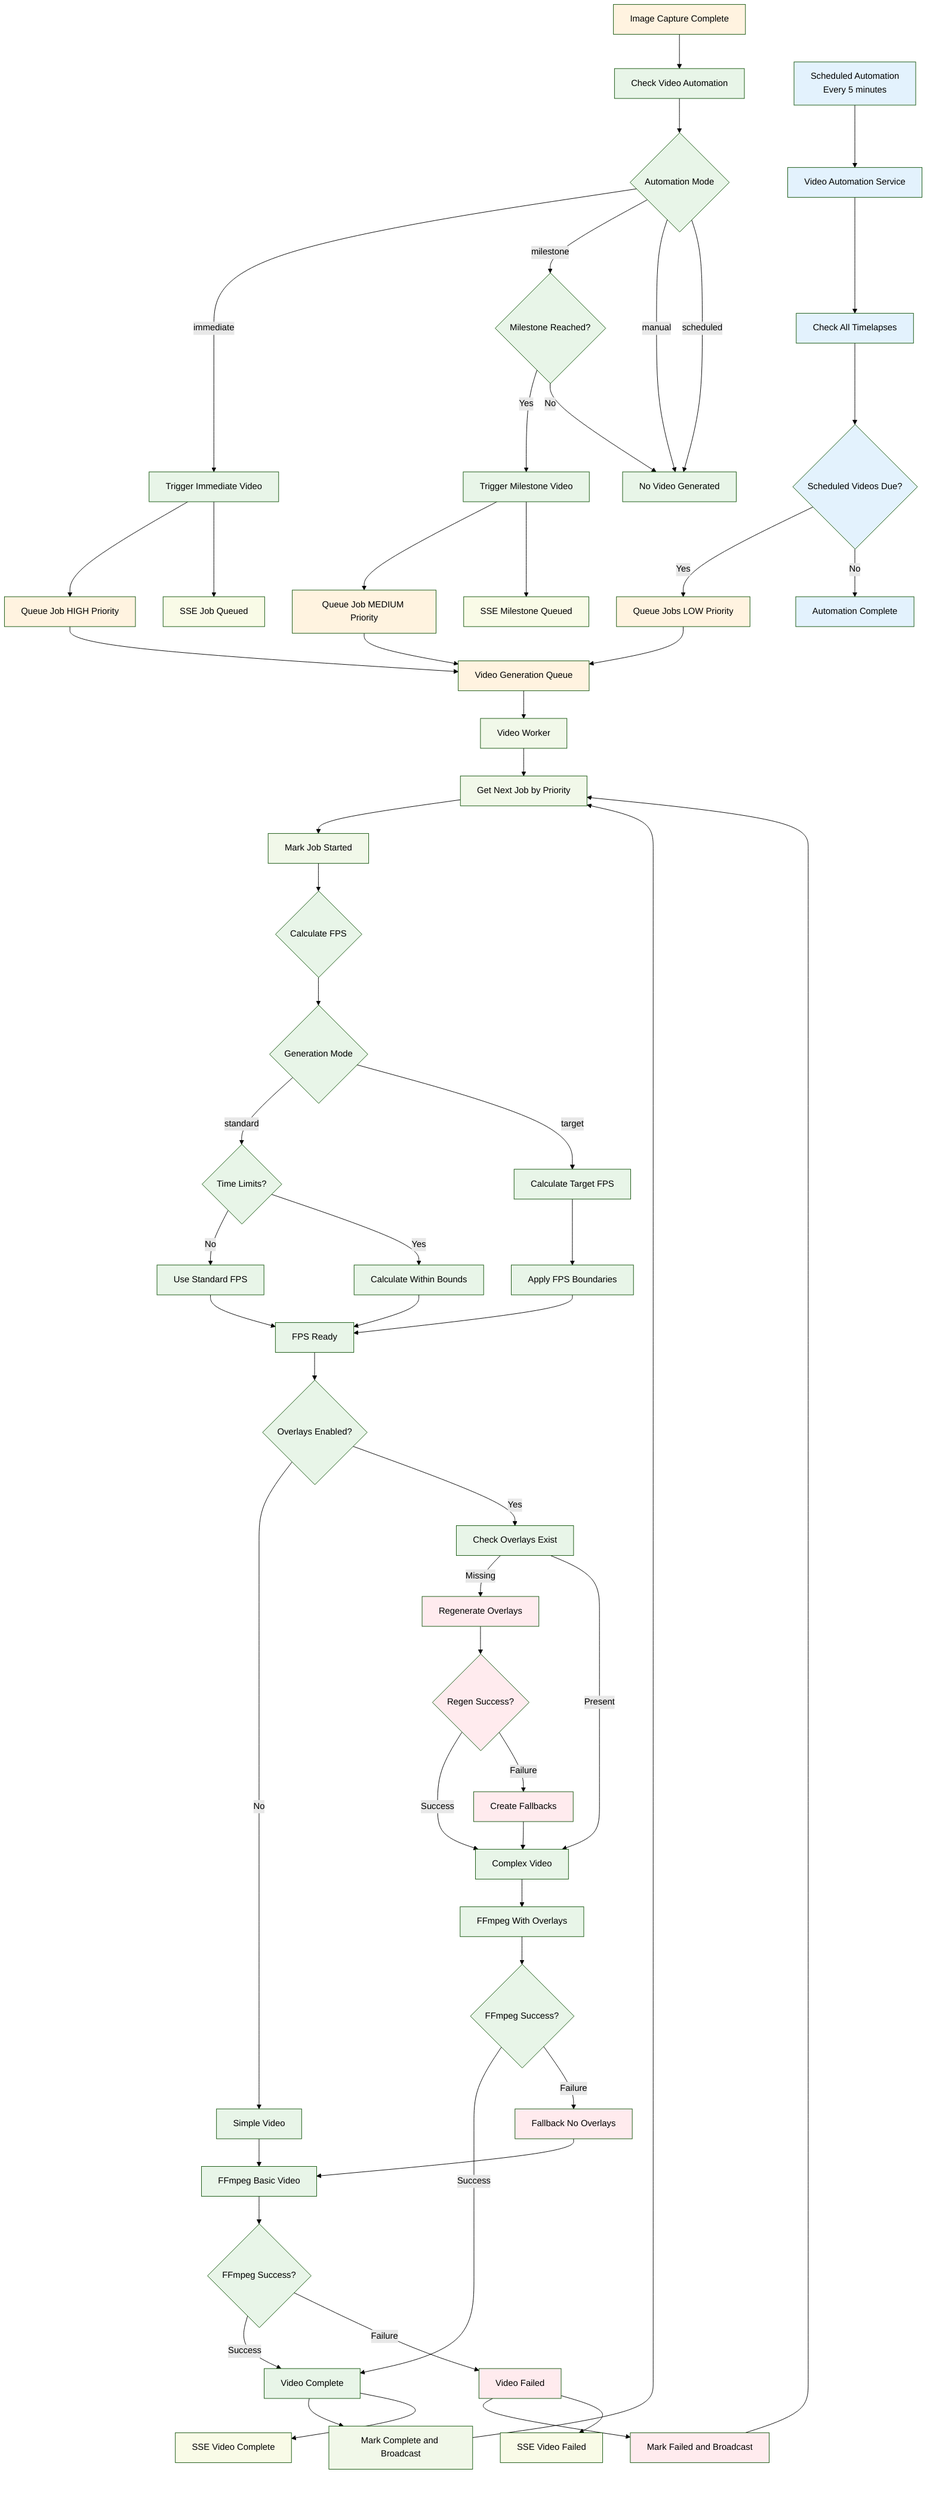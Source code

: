 ---
config:
  theme: 'forest'
  themeVariables:
    background: '#665a5a'
    primaryTextColor: '#000'

---

flowchart TD
    %% Entry Points
    IMGCOMPLETE[Image Capture Complete] --> AUTO[Check Video Automation]
    SCHEDULER[Scheduled Automation<br/>Every 5 minutes] --> VW[Video Automation Service]
    
    %% Video Automation Decision Trees
    AUTO --> MODE{Automation Mode}
    
    %% Immediate Mode
    MODE -->|immediate| IMM[Trigger Immediate Video]
    IMM --> VQHIGH[Queue Job HIGH Priority]
    
    %% Milestone Mode
    MODE -->|milestone| MILE{Milestone Reached?}
    MILE -->|Yes| MILETRIG[Trigger Milestone Video]
    MILE -->|No| DONE[No Video Generated]
    MILETRIG --> VQMED[Queue Job MEDIUM Priority]
    
    %% Manual/Scheduled Modes
    MODE -->|manual| DONE
    MODE -->|scheduled| DONE
    
    %% Scheduled Video Automation (Separate Process)
    VW --> VWCHECK[Check All Timelapses]
    VWCHECK --> SCHEDTRIG{Scheduled Videos Due?}
    SCHEDTRIG -->|Yes| SCHEDQ[Queue Jobs LOW Priority]
    SCHEDTRIG -->|No| VWDONE[Automation Complete]
    
    %% Video Generation Job Queue Processing
    VQHIGH --> VGQ[Video Generation Queue]
    VQMED --> VGQ
    SCHEDQ --> VGQ
    VGQ --> VGW[Video Worker]
    
    %% Video Generation Pipeline
    VGW --> NEXTJOB[Get Next Job by Priority]
    NEXTJOB --> STARTJOB[Mark Job Started]
    STARTJOB --> FPSCALC{Calculate FPS}
    
    %% FPS Calculation Decision Tree
    FPSCALC --> GENMODE{Generation Mode}
    
    %% Standard FPS Mode Branch
    GENMODE -->|standard| TIMELIMITS{Time Limits?}
    TIMELIMITS -->|No| USESTD[Use Standard FPS]
    TIMELIMITS -->|Yes| STDCALC[Calculate Within Bounds]
    
    %% Target Duration Mode Branch
    GENMODE -->|target| TARGETCALC[Calculate Target FPS]
    TARGETCALC --> FPSBOUNDS[Apply FPS Boundaries]
    
    %% FPS Calculation Results
    USESTD --> FPSRESULT[FPS Ready]
    STDCALC --> FPSRESULT
    FPSBOUNDS --> FPSRESULT
    
    %% Video Generation with Overlay Logic
    FPSRESULT --> OVLCHECK{Overlays Enabled?}
    
    %% No Overlays Video Path
    OVLCHECK -->|No| SIMPLEVM[Simple Video]
    SIMPLEVM --> SIMPLEFF[FFmpeg Basic Video]
    
    %% Overlays Enabled - Preflight Check
    OVLCHECK -->|Yes| PREFLIGHT[Check Overlays Exist]
    
    %% Missing Overlay Handling
    PREFLIGHT -->|Missing| REGEN[Regenerate Overlays]
    REGEN --> REGENSUC{Regen Success?}
    REGENSUC -->|Success| COMPLEXVM[Complex Video]
    REGENSUC -->|Failure| FALLBACKCREATE[Create Fallbacks]
    FALLBACKCREATE --> COMPLEXVM
    
    %% Normal Path (all overlays present)
    PREFLIGHT -->|Present| COMPLEXVM
    
    %% Complex FFmpeg with Overlays
    COMPLEXVM --> COMPLEXFF[FFmpeg With Overlays]
    
    %% FFmpeg Results
    SIMPLEFF --> SIMPLESUC{FFmpeg Success?}
    COMPLEXFF --> COMPLEXSUC{FFmpeg Success?}
    
    SIMPLESUC -->|Success| VIDEODONE[Video Complete]
    COMPLEXSUC -->|Success| VIDEODONE
    
    %% Final Fallback Path
    SIMPLESUC -->|Failure| VIDEOERROR[Video Failed]
    COMPLEXSUC -->|Failure| FALLBACKNOOVL[Fallback No Overlays]
    FALLBACKNOOVL --> SIMPLEFF
    
    %% Job Completion and Loop
    VIDEODONE --> JOBCOMPLETE[Mark Complete and Broadcast]
    VIDEOERROR --> JOBERROR[Mark Failed and Broadcast]
    JOBCOMPLETE --> NEXTJOB
    JOBERROR --> NEXTJOB
    
    %% SSE Event Broadcasting
    IMM --> SSE2[SSE Job Queued]
    MILETRIG --> SSE3[SSE Milestone Queued]
    VIDEODONE --> SSE4[SSE Video Complete]
    VIDEOERROR --> SSE5[SSE Video Failed]
    
    %% Styling
    classDef scheduler fill:#e3f2fd
    classDef worker fill:#f1f8e9
    classDef video fill:#e8f5e8
    classDef queue fill:#fff3e0
    classDef fallback fill:#ffebee
    classDef sse fill:#f9fbe7
    classDef fps fill:#e8f5e8
    classDef done fill:#e8f5e8
    classDef error fill:#ffebee
    
    class SCHEDULER,VW,VWCHECK,SCHEDTRIG,VWDONE scheduler
    class VGW,NEXTJOB,STARTJOB,JOBCOMPLETE,JOBERROR worker
    class AUTO,MODE,OVLCHECK,SIMPLEVM,COMPLEXVM,SIMPLEFF,COMPLEXFF,VIDEODONE,SIMPLESUC,COMPLEXSUC,PREFLIGHT video
    class VQHIGH,VQMED,VGQ,SCHEDQ,IMGCOMPLETE queue
    class REGEN,REGENSUC,FALLBACKCREATE,FALLBACKNOOVL fallback
    class SSE2,SSE3,SSE4,SSE5 sse
    class FPSCALC,GENMODE,TIMELIMITS,USESTD,STDCALC,TARGETCALC,FPSBOUNDS,FPSRESULT fps
    class DONE,IMM,MILETRIG,MILE done
    class VIDEOERROR,JOBERROR error
